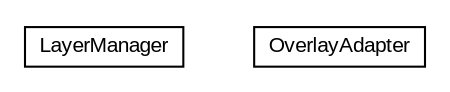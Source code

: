 #!/usr/local/bin/dot
#
# Class diagram 
# Generated by UMLGraph version R5_6-24-gf6e263 (http://www.umlgraph.org/)
#

digraph G {
	edge [fontname="arial",fontsize=10,labelfontname="arial",labelfontsize=10];
	node [fontname="arial",fontsize=10,shape=plaintext];
	nodesep=0.25;
	ranksep=0.5;
	// org.osmdroid.samplefragments.layers.LayerManager
	c14588 [label=<<table title="org.osmdroid.samplefragments.layers.LayerManager" border="0" cellborder="1" cellspacing="0" cellpadding="2" port="p" href="./LayerManager.html">
		<tr><td><table border="0" cellspacing="0" cellpadding="1">
<tr><td align="center" balign="center"> LayerManager </td></tr>
		</table></td></tr>
		</table>>, URL="./LayerManager.html", fontname="arial", fontcolor="black", fontsize=10.0];
	// org.osmdroid.samplefragments.layers.OverlayAdapter
	c14589 [label=<<table title="org.osmdroid.samplefragments.layers.OverlayAdapter" border="0" cellborder="1" cellspacing="0" cellpadding="2" port="p" href="./OverlayAdapter.html">
		<tr><td><table border="0" cellspacing="0" cellpadding="1">
<tr><td align="center" balign="center"> OverlayAdapter </td></tr>
		</table></td></tr>
		</table>>, URL="./OverlayAdapter.html", fontname="arial", fontcolor="black", fontsize=10.0];
}

